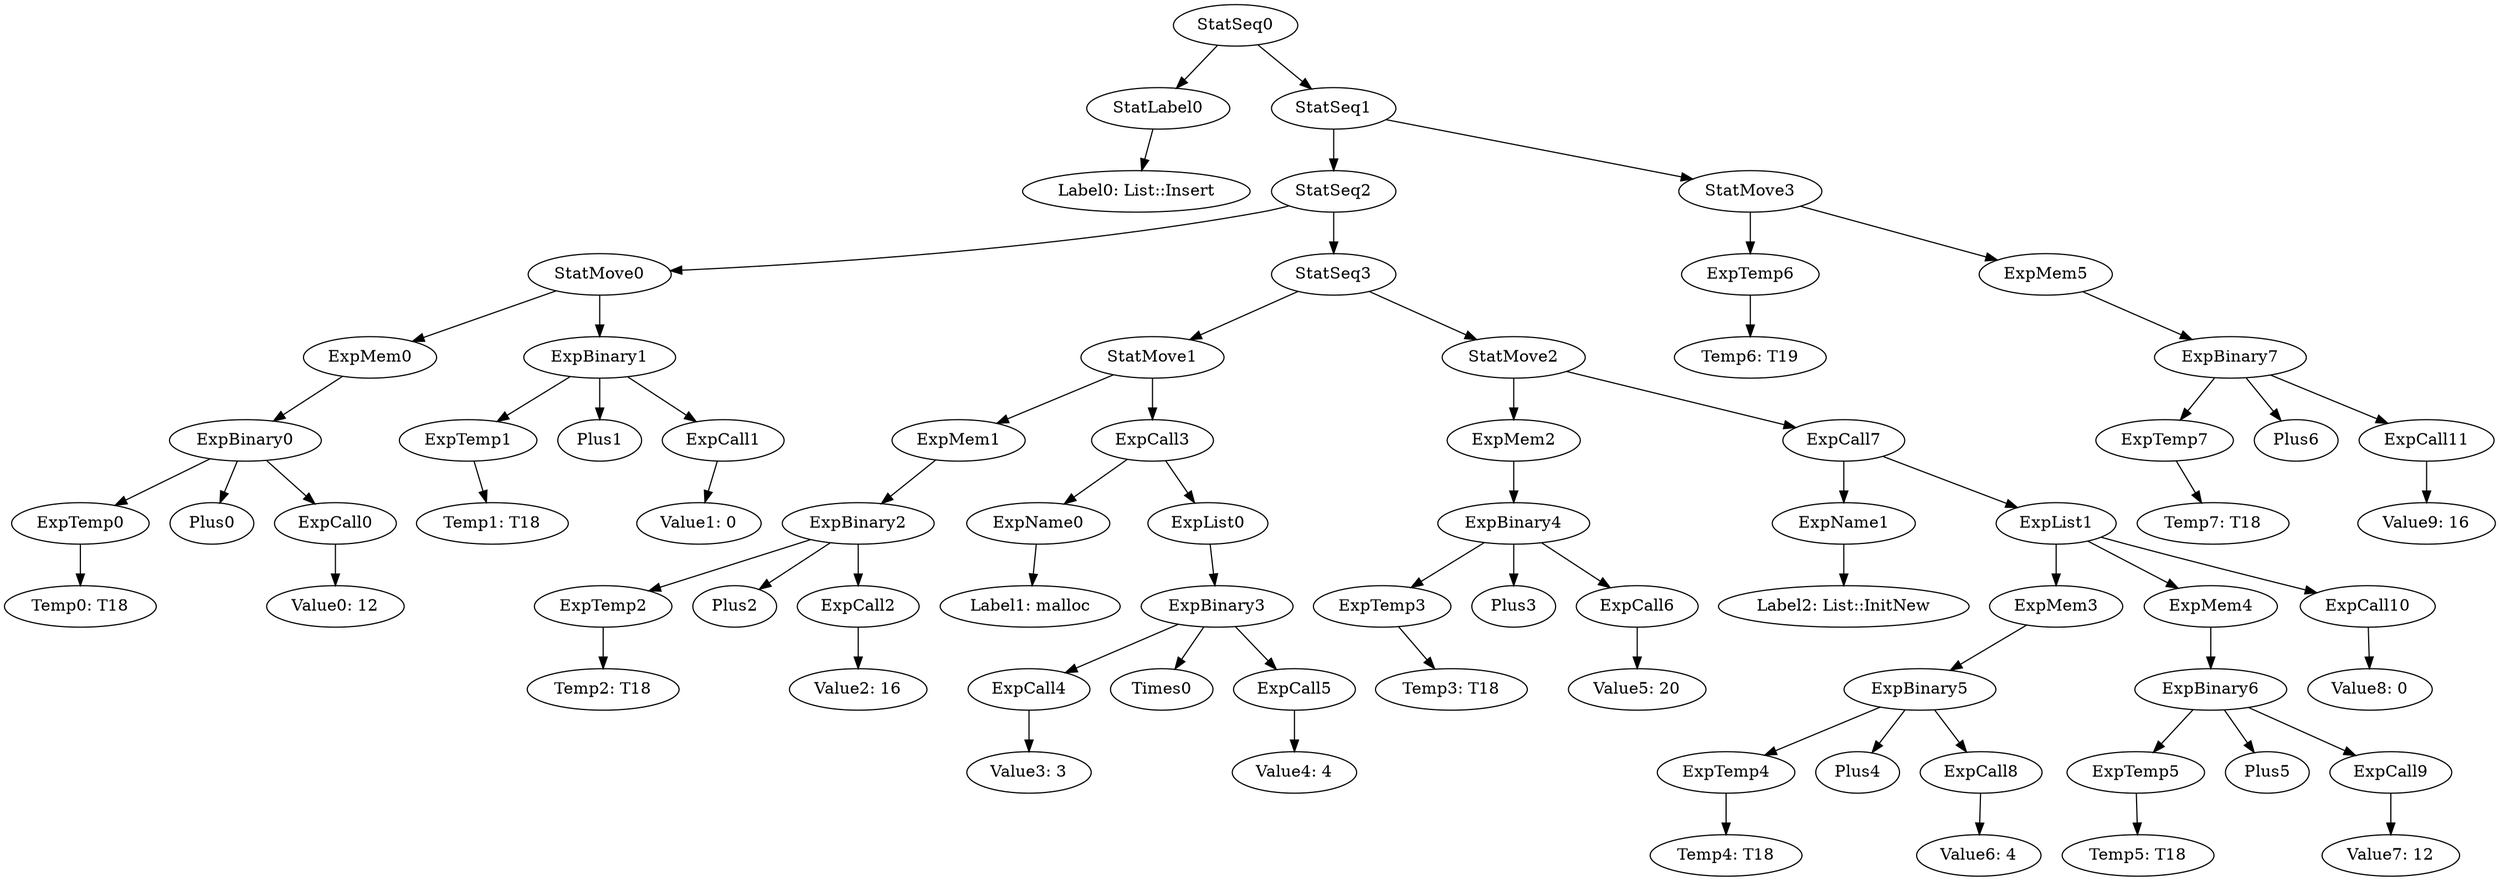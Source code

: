 digraph {
	ordering = out;
	ExpCall5 -> "Value4: 4";
	ExpCall4 -> "Value3: 3";
	ExpName0 -> "Label1: malloc";
	StatMove1 -> ExpMem1;
	StatMove1 -> ExpCall3;
	ExpMem1 -> ExpBinary2;
	ExpTemp2 -> "Temp2: T18";
	StatSeq2 -> StatMove0;
	StatSeq2 -> StatSeq3;
	ExpBinary0 -> ExpTemp0;
	ExpBinary0 -> Plus0;
	ExpBinary0 -> ExpCall0;
	ExpMem4 -> ExpBinary6;
	ExpCall2 -> "Value2: 16";
	ExpCall7 -> ExpName1;
	ExpCall7 -> ExpList1;
	StatMove0 -> ExpMem0;
	StatMove0 -> ExpBinary1;
	ExpList0 -> ExpBinary3;
	ExpCall1 -> "Value1: 0";
	ExpBinary3 -> ExpCall4;
	ExpBinary3 -> Times0;
	ExpBinary3 -> ExpCall5;
	StatSeq0 -> StatLabel0;
	StatSeq0 -> StatSeq1;
	ExpTemp1 -> "Temp1: T18";
	ExpTemp5 -> "Temp5: T18";
	ExpBinary7 -> ExpTemp7;
	ExpBinary7 -> Plus6;
	ExpBinary7 -> ExpCall11;
	ExpMem5 -> ExpBinary7;
	StatLabel0 -> "Label0: List::Insert";
	ExpBinary2 -> ExpTemp2;
	ExpBinary2 -> Plus2;
	ExpBinary2 -> ExpCall2;
	ExpCall0 -> "Value0: 12";
	ExpMem2 -> ExpBinary4;
	ExpMem0 -> ExpBinary0;
	ExpBinary6 -> ExpTemp5;
	ExpBinary6 -> Plus5;
	ExpBinary6 -> ExpCall9;
	ExpCall3 -> ExpName0;
	ExpCall3 -> ExpList0;
	ExpList1 -> ExpMem3;
	ExpList1 -> ExpMem4;
	ExpList1 -> ExpCall10;
	ExpBinary1 -> ExpTemp1;
	ExpBinary1 -> Plus1;
	ExpBinary1 -> ExpCall1;
	ExpCall8 -> "Value6: 4";
	StatSeq3 -> StatMove1;
	StatSeq3 -> StatMove2;
	ExpTemp3 -> "Temp3: T18";
	ExpCall10 -> "Value8: 0";
	ExpBinary4 -> ExpTemp3;
	ExpBinary4 -> Plus3;
	ExpBinary4 -> ExpCall6;
	ExpCall6 -> "Value5: 20";
	StatMove2 -> ExpMem2;
	StatMove2 -> ExpCall7;
	ExpName1 -> "Label2: List::InitNew";
	ExpTemp4 -> "Temp4: T18";
	ExpTemp0 -> "Temp0: T18";
	ExpTemp7 -> "Temp7: T18";
	ExpBinary5 -> ExpTemp4;
	ExpBinary5 -> Plus4;
	ExpBinary5 -> ExpCall8;
	ExpMem3 -> ExpBinary5;
	ExpCall9 -> "Value7: 12";
	StatSeq1 -> StatSeq2;
	StatSeq1 -> StatMove3;
	ExpTemp6 -> "Temp6: T19";
	StatMove3 -> ExpTemp6;
	StatMove3 -> ExpMem5;
	ExpCall11 -> "Value9: 16";
}

